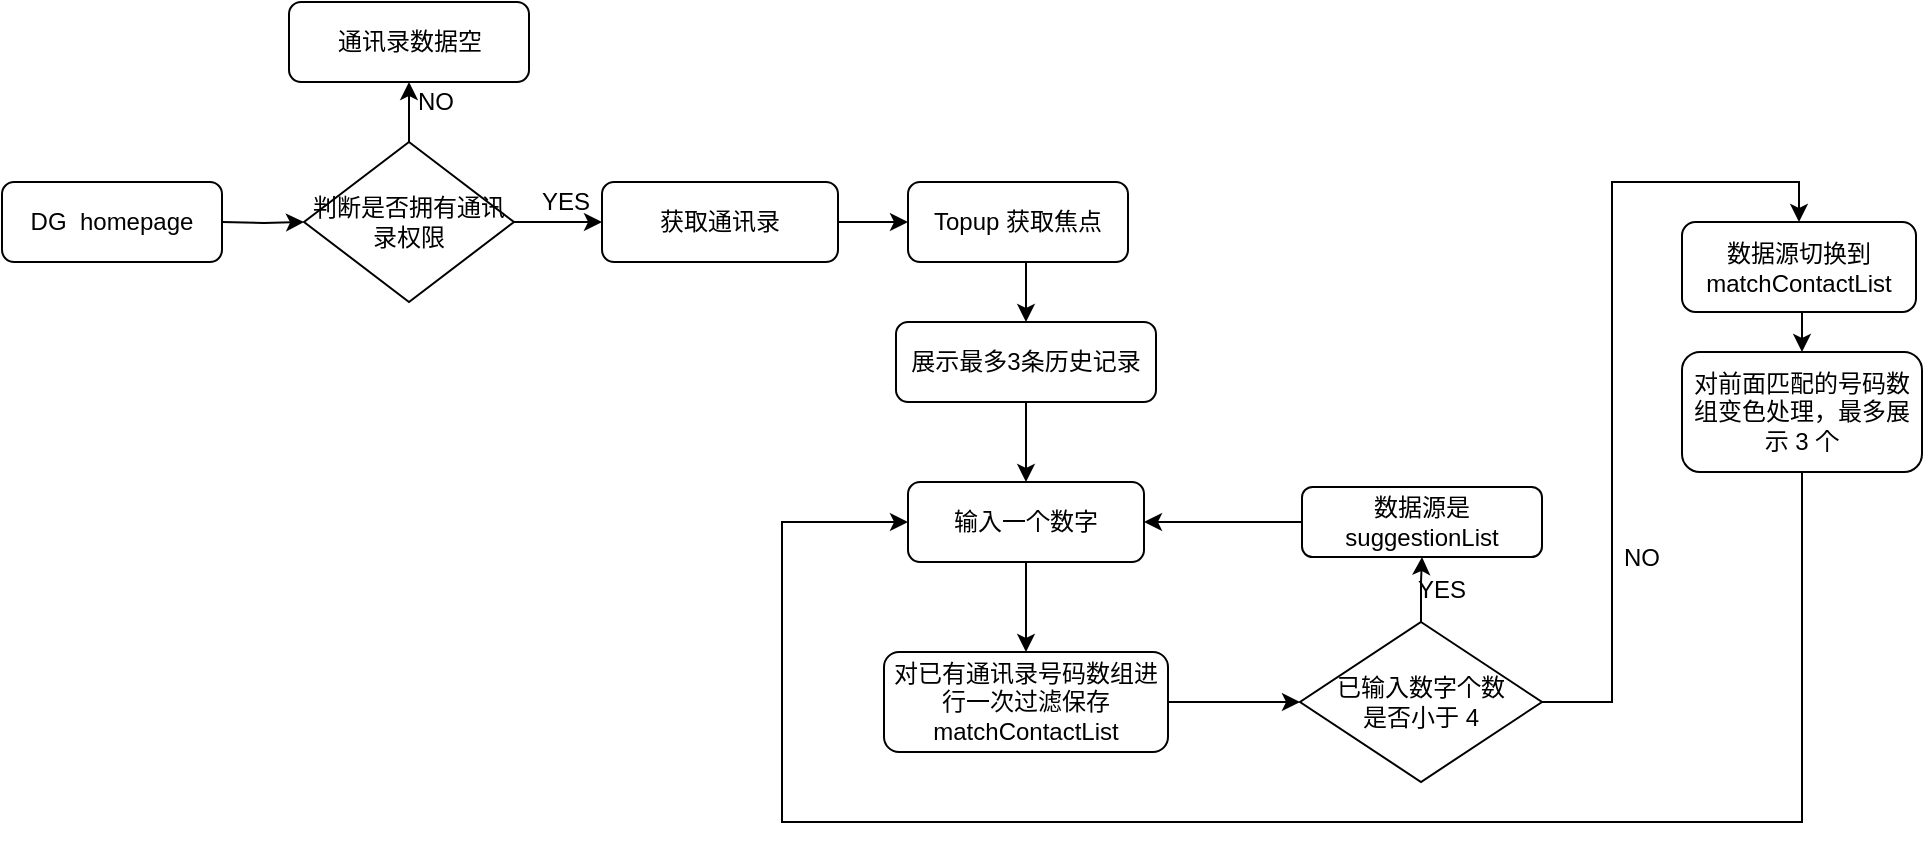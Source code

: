 <mxfile version="12.4.0" type="github" pages="1">
  <diagram id="zlUfGWhfjDobWCDwf9dy" name="Page-1">
    <mxGraphModel dx="1433" dy="703" grid="1" gridSize="10" guides="1" tooltips="1" connect="1" arrows="1" fold="1" page="1" pageScale="1" pageWidth="3300" pageHeight="4681" math="0" shadow="0">
      <root>
        <mxCell id="0"/>
        <mxCell id="1" parent="0"/>
        <mxCell id="m0gbpI_5d1wNIK0egZ-h-1" value="DG &amp;nbsp;homepage" style="rounded=1;whiteSpace=wrap;html=1;" parent="1" vertex="1">
          <mxGeometry x="80" y="290" width="110" height="40" as="geometry"/>
        </mxCell>
        <mxCell id="m0gbpI_5d1wNIK0egZ-h-81" style="edgeStyle=orthogonalEdgeStyle;rounded=0;orthogonalLoop=1;jettySize=auto;html=1;exitX=1;exitY=0.5;exitDx=0;exitDy=0;entryX=0;entryY=0.5;entryDx=0;entryDy=0;" parent="1" target="m0gbpI_5d1wNIK0egZ-h-62" edge="1">
          <mxGeometry relative="1" as="geometry">
            <mxPoint x="190" y="310" as="sourcePoint"/>
          </mxGeometry>
        </mxCell>
        <mxCell id="m0gbpI_5d1wNIK0egZ-h-50" style="edgeStyle=orthogonalEdgeStyle;rounded=0;orthogonalLoop=1;jettySize=auto;html=1;exitX=0.5;exitY=1;exitDx=0;exitDy=0;entryX=0.5;entryY=0;entryDx=0;entryDy=0;" parent="1" source="m0gbpI_5d1wNIK0egZ-h-34" target="m0gbpI_5d1wNIK0egZ-h-40" edge="1">
          <mxGeometry relative="1" as="geometry"/>
        </mxCell>
        <mxCell id="m0gbpI_5d1wNIK0egZ-h-34" value="展示最多3条历史记录" style="rounded=1;whiteSpace=wrap;html=1;" parent="1" vertex="1">
          <mxGeometry x="527" y="360" width="130" height="40" as="geometry"/>
        </mxCell>
        <mxCell id="m0gbpI_5d1wNIK0egZ-h-36" value="YES" style="text;html=1;strokeColor=none;fillColor=none;align=center;verticalAlign=middle;whiteSpace=wrap;rounded=0;" parent="1" vertex="1">
          <mxGeometry x="341.5" y="290" width="40" height="20" as="geometry"/>
        </mxCell>
        <mxCell id="m0gbpI_5d1wNIK0egZ-h-73" style="edgeStyle=orthogonalEdgeStyle;rounded=0;orthogonalLoop=1;jettySize=auto;html=1;exitX=0.5;exitY=1;exitDx=0;exitDy=0;entryX=0.5;entryY=0;entryDx=0;entryDy=0;" parent="1" source="m0gbpI_5d1wNIK0egZ-h-40" target="m0gbpI_5d1wNIK0egZ-h-52" edge="1">
          <mxGeometry relative="1" as="geometry"/>
        </mxCell>
        <mxCell id="m0gbpI_5d1wNIK0egZ-h-40" value="输入一个数字" style="rounded=1;whiteSpace=wrap;html=1;" parent="1" vertex="1">
          <mxGeometry x="533" y="440" width="118" height="40" as="geometry"/>
        </mxCell>
        <mxCell id="m0gbpI_5d1wNIK0egZ-h-57" style="edgeStyle=orthogonalEdgeStyle;rounded=0;orthogonalLoop=1;jettySize=auto;html=1;entryX=0.5;entryY=1;entryDx=0;entryDy=0;" parent="1" source="m0gbpI_5d1wNIK0egZ-h-43" target="m0gbpI_5d1wNIK0egZ-h-56" edge="1">
          <mxGeometry relative="1" as="geometry"/>
        </mxCell>
        <mxCell id="m0gbpI_5d1wNIK0egZ-h-59" style="edgeStyle=orthogonalEdgeStyle;rounded=0;orthogonalLoop=1;jettySize=auto;html=1;entryX=0.5;entryY=0;entryDx=0;entryDy=0;" parent="1" source="m0gbpI_5d1wNIK0egZ-h-43" target="m0gbpI_5d1wNIK0egZ-h-55" edge="1">
          <mxGeometry relative="1" as="geometry"/>
        </mxCell>
        <mxCell id="m0gbpI_5d1wNIK0egZ-h-43" value="已输入数字个数&lt;br&gt;是否小于 4" style="rhombus;whiteSpace=wrap;html=1;" parent="1" vertex="1">
          <mxGeometry x="729" y="510" width="121" height="80" as="geometry"/>
        </mxCell>
        <mxCell id="m0gbpI_5d1wNIK0egZ-h-44" value="NO" style="text;html=1;strokeColor=none;fillColor=none;align=center;verticalAlign=middle;whiteSpace=wrap;rounded=0;" parent="1" vertex="1">
          <mxGeometry x="880" y="467.5" width="40" height="20" as="geometry"/>
        </mxCell>
        <mxCell id="m0gbpI_5d1wNIK0egZ-h-51" value="YES" style="text;html=1;strokeColor=none;fillColor=none;align=center;verticalAlign=middle;whiteSpace=wrap;rounded=0;" parent="1" vertex="1">
          <mxGeometry x="780" y="484" width="40" height="20" as="geometry"/>
        </mxCell>
        <mxCell id="m0gbpI_5d1wNIK0egZ-h-84" style="edgeStyle=orthogonalEdgeStyle;rounded=0;orthogonalLoop=1;jettySize=auto;html=1;exitX=1;exitY=0.5;exitDx=0;exitDy=0;entryX=0;entryY=0.5;entryDx=0;entryDy=0;" parent="1" source="m0gbpI_5d1wNIK0egZ-h-52" target="m0gbpI_5d1wNIK0egZ-h-43" edge="1">
          <mxGeometry relative="1" as="geometry"/>
        </mxCell>
        <mxCell id="m0gbpI_5d1wNIK0egZ-h-52" value="对已有通讯录号码数组进行一次过滤保存 matchContactList" style="rounded=1;whiteSpace=wrap;html=1;" parent="1" vertex="1">
          <mxGeometry x="521" y="525" width="142" height="50" as="geometry"/>
        </mxCell>
        <mxCell id="m0gbpI_5d1wNIK0egZ-h-61" style="edgeStyle=orthogonalEdgeStyle;rounded=0;orthogonalLoop=1;jettySize=auto;html=1;exitX=0.5;exitY=1;exitDx=0;exitDy=0;entryX=0.5;entryY=0;entryDx=0;entryDy=0;" parent="1" source="m0gbpI_5d1wNIK0egZ-h-55" target="m0gbpI_5d1wNIK0egZ-h-60" edge="1">
          <mxGeometry relative="1" as="geometry"/>
        </mxCell>
        <mxCell id="m0gbpI_5d1wNIK0egZ-h-55" value="数据源切换到&lt;br&gt;matchContactList" style="rounded=1;whiteSpace=wrap;html=1;" parent="1" vertex="1">
          <mxGeometry x="920" y="310" width="117" height="45" as="geometry"/>
        </mxCell>
        <mxCell id="m0gbpI_5d1wNIK0egZ-h-86" style="edgeStyle=orthogonalEdgeStyle;rounded=0;orthogonalLoop=1;jettySize=auto;html=1;" parent="1" source="m0gbpI_5d1wNIK0egZ-h-56" target="m0gbpI_5d1wNIK0egZ-h-40" edge="1">
          <mxGeometry relative="1" as="geometry"/>
        </mxCell>
        <mxCell id="m0gbpI_5d1wNIK0egZ-h-56" value="数据源是 suggestionList" style="rounded=1;whiteSpace=wrap;html=1;" parent="1" vertex="1">
          <mxGeometry x="730" y="442.5" width="120" height="35" as="geometry"/>
        </mxCell>
        <mxCell id="m0gbpI_5d1wNIK0egZ-h-88" style="edgeStyle=orthogonalEdgeStyle;rounded=0;orthogonalLoop=1;jettySize=auto;html=1;entryX=0;entryY=0.5;entryDx=0;entryDy=0;" parent="1" source="m0gbpI_5d1wNIK0egZ-h-60" target="m0gbpI_5d1wNIK0egZ-h-40" edge="1">
          <mxGeometry relative="1" as="geometry">
            <Array as="points">
              <mxPoint x="980" y="610"/>
              <mxPoint x="470" y="610"/>
              <mxPoint x="470" y="460"/>
            </Array>
          </mxGeometry>
        </mxCell>
        <mxCell id="m0gbpI_5d1wNIK0egZ-h-60" value="对前面匹配的号码数组变色处理，最多展示 3 个" style="rounded=1;whiteSpace=wrap;html=1;" parent="1" vertex="1">
          <mxGeometry x="920" y="375" width="120" height="60" as="geometry"/>
        </mxCell>
        <mxCell id="m0gbpI_5d1wNIK0egZ-h-70" style="edgeStyle=orthogonalEdgeStyle;rounded=0;orthogonalLoop=1;jettySize=auto;html=1;" parent="1" source="m0gbpI_5d1wNIK0egZ-h-62" target="m0gbpI_5d1wNIK0egZ-h-66" edge="1">
          <mxGeometry relative="1" as="geometry"/>
        </mxCell>
        <mxCell id="rGIzs_d8Pr_e2Y8VvWYE-3" style="edgeStyle=orthogonalEdgeStyle;rounded=0;orthogonalLoop=1;jettySize=auto;html=1;exitX=1;exitY=0.5;exitDx=0;exitDy=0;" edge="1" parent="1" source="m0gbpI_5d1wNIK0egZ-h-62" target="rGIzs_d8Pr_e2Y8VvWYE-2">
          <mxGeometry relative="1" as="geometry"/>
        </mxCell>
        <mxCell id="m0gbpI_5d1wNIK0egZ-h-62" value="判断是否拥有通讯录权限&lt;span style=&quot;color: rgba(0 , 0 , 0 , 0) ; font-family: monospace ; font-size: 0px ; white-space: nowrap&quot;&gt;%3CmxGraphModel%3E%3Croot%3E%3CmxCell%20id%3D%220%22%2F%3E%3CmxCell%20id%3D%221%22%20parent%3D%220%22%2F%3E%3CmxCell%20id%3D%222%22%20value%3D%22%E6%98%AF%E5%90%A6%E6%9C%89%E5%8E%86%E5%8F%B2%E8%AE%B0%E5%BD%95%26amp%3Bnbsp%3B%26lt%3Bbr%26gt%3BsuggestionList%22%20style%3D%22rhombus%3BwhiteSpace%3Dwrap%3Bhtml%3D1%3B%22%20vertex%3D%221%22%20parent%3D%221%22%3E%3CmxGeometry%20x%3D%22392.5%22%20y%3D%22130%22%20width%3D%22105%22%20height%3D%2280%22%20as%3D%22geometry%22%2F%3E%3C%2FmxCell%3E%3C%2Froot%3E%3C%2FmxGraphModel%3E&lt;/span&gt;" style="rhombus;whiteSpace=wrap;html=1;" parent="1" vertex="1">
          <mxGeometry x="231" y="270" width="105" height="80" as="geometry"/>
        </mxCell>
        <mxCell id="m0gbpI_5d1wNIK0egZ-h-66" value="通讯录数据空" style="rounded=1;whiteSpace=wrap;html=1;" parent="1" vertex="1">
          <mxGeometry x="223.5" y="200" width="120" height="40" as="geometry"/>
        </mxCell>
        <mxCell id="m0gbpI_5d1wNIK0egZ-h-68" value="NO" style="text;html=1;strokeColor=none;fillColor=none;align=center;verticalAlign=middle;whiteSpace=wrap;rounded=0;" parent="1" vertex="1">
          <mxGeometry x="277" y="240" width="40" height="20" as="geometry"/>
        </mxCell>
        <mxCell id="m0gbpI_5d1wNIK0egZ-h-79" style="edgeStyle=orthogonalEdgeStyle;rounded=0;orthogonalLoop=1;jettySize=auto;html=1;exitX=0.5;exitY=1;exitDx=0;exitDy=0;entryX=0.5;entryY=0;entryDx=0;entryDy=0;" parent="1" target="m0gbpI_5d1wNIK0egZ-h-34" edge="1">
          <mxGeometry relative="1" as="geometry">
            <mxPoint x="591" y="330" as="sourcePoint"/>
          </mxGeometry>
        </mxCell>
        <mxCell id="rGIzs_d8Pr_e2Y8VvWYE-1" value="Topup 获取焦点" style="rounded=1;whiteSpace=wrap;html=1;" vertex="1" parent="1">
          <mxGeometry x="533" y="290" width="110" height="40" as="geometry"/>
        </mxCell>
        <mxCell id="rGIzs_d8Pr_e2Y8VvWYE-5" style="edgeStyle=orthogonalEdgeStyle;rounded=0;orthogonalLoop=1;jettySize=auto;html=1;exitX=1;exitY=0.5;exitDx=0;exitDy=0;entryX=0;entryY=0.5;entryDx=0;entryDy=0;" edge="1" parent="1" source="rGIzs_d8Pr_e2Y8VvWYE-2" target="rGIzs_d8Pr_e2Y8VvWYE-1">
          <mxGeometry relative="1" as="geometry"/>
        </mxCell>
        <mxCell id="rGIzs_d8Pr_e2Y8VvWYE-2" value="获取通讯录" style="rounded=1;whiteSpace=wrap;html=1;" vertex="1" parent="1">
          <mxGeometry x="380" y="290" width="118" height="40" as="geometry"/>
        </mxCell>
      </root>
    </mxGraphModel>
  </diagram>
</mxfile>
